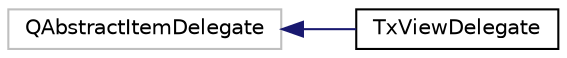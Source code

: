 digraph "Graphical Class Hierarchy"
{
 // LATEX_PDF_SIZE
  edge [fontname="Helvetica",fontsize="10",labelfontname="Helvetica",labelfontsize="10"];
  node [fontname="Helvetica",fontsize="10",shape=record];
  rankdir="LR";
  Node322 [label="QAbstractItemDelegate",height=0.2,width=0.4,color="grey75", fillcolor="white", style="filled",tooltip=" "];
  Node322 -> Node0 [dir="back",color="midnightblue",fontsize="10",style="solid",fontname="Helvetica"];
  Node0 [label="TxViewDelegate",height=0.2,width=0.4,color="black", fillcolor="white", style="filled",URL="$class_tx_view_delegate.html",tooltip=" "];
}
